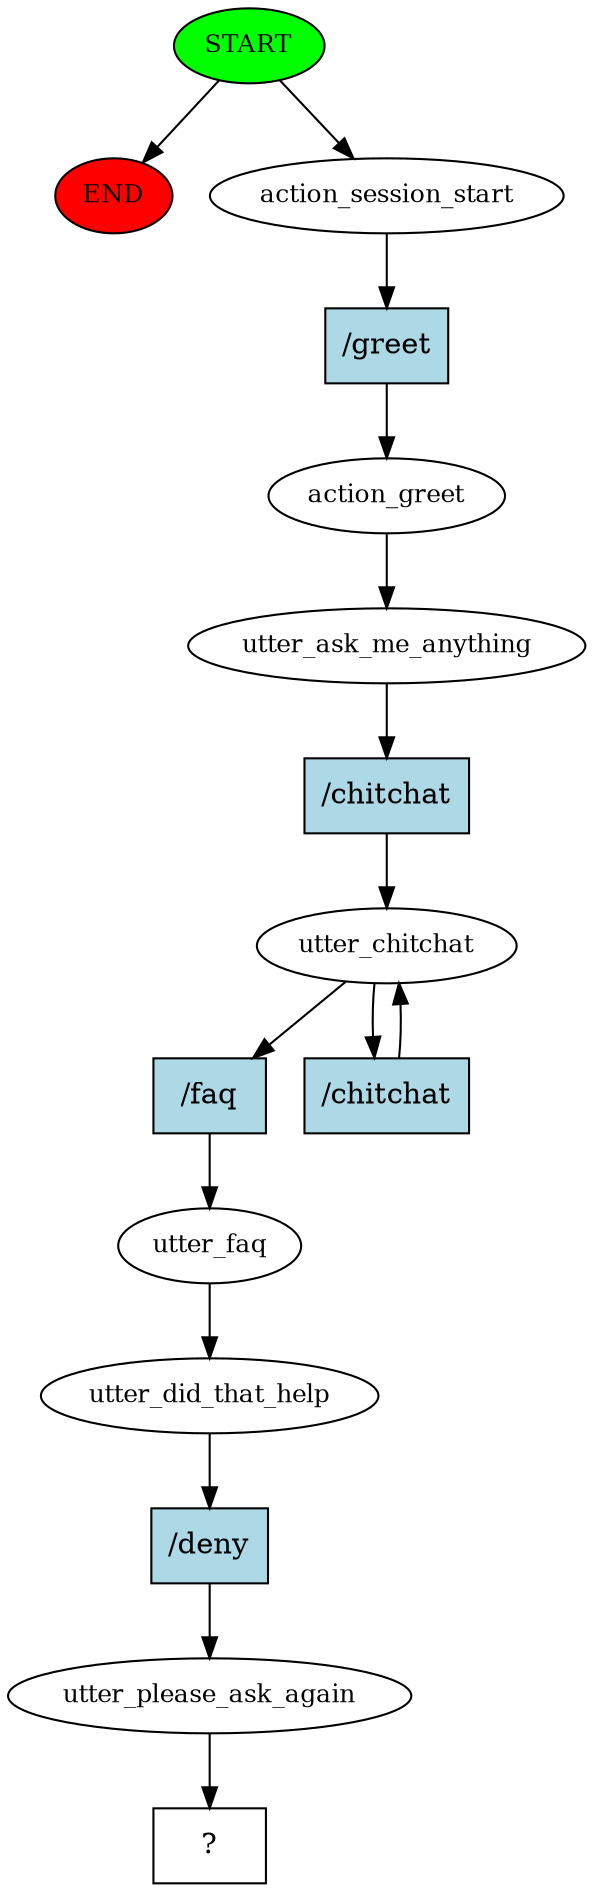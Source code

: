 digraph  {
0 [class="start active", fillcolor=green, fontsize=12, label=START, style=filled];
"-1" [class=end, fillcolor=red, fontsize=12, label=END, style=filled];
1 [class=active, fontsize=12, label=action_session_start];
2 [class=active, fontsize=12, label=action_greet];
3 [class=active, fontsize=12, label=utter_ask_me_anything];
4 [class=active, fontsize=12, label=utter_chitchat];
6 [class=active, fontsize=12, label=utter_faq];
7 [class=active, fontsize=12, label=utter_did_that_help];
8 [class=active, fontsize=12, label=utter_please_ask_again];
9 [class="intent dashed active", label="  ?  ", shape=rect];
10 [class="intent active", fillcolor=lightblue, label="/greet", shape=rect, style=filled];
11 [class="intent active", fillcolor=lightblue, label="/chitchat", shape=rect, style=filled];
12 [class="intent active", fillcolor=lightblue, label="/faq", shape=rect, style=filled];
13 [class="intent active", fillcolor=lightblue, label="/chitchat", shape=rect, style=filled];
14 [class="intent active", fillcolor=lightblue, label="/deny", shape=rect, style=filled];
0 -> "-1"  [class="", key=NONE, label=""];
0 -> 1  [class=active, key=NONE, label=""];
1 -> 10  [class=active, key=0];
2 -> 3  [class=active, key=NONE, label=""];
3 -> 11  [class=active, key=0];
4 -> 12  [class=active, key=0];
4 -> 13  [class=active, key=0];
6 -> 7  [class=active, key=NONE, label=""];
7 -> 14  [class=active, key=0];
8 -> 9  [class=active, key=NONE, label=""];
10 -> 2  [class=active, key=0];
11 -> 4  [class=active, key=0];
12 -> 6  [class=active, key=0];
13 -> 4  [class=active, key=0];
14 -> 8  [class=active, key=0];
}
